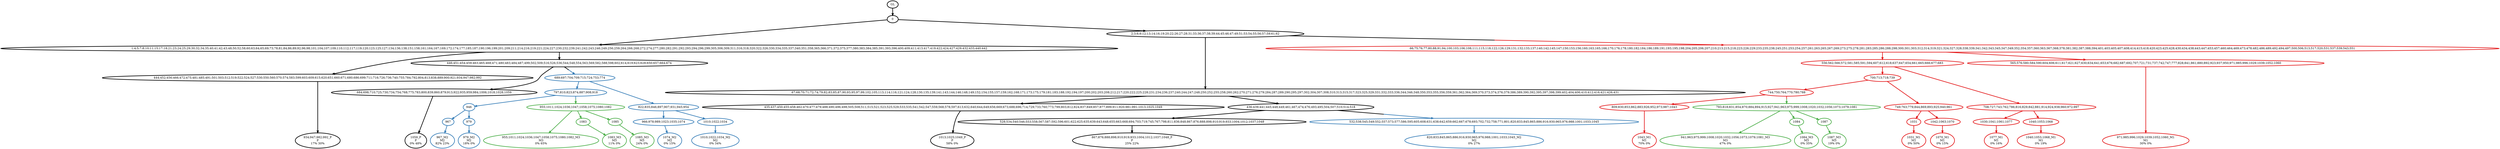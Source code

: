 digraph T {
	{
		rank=same
		54 [penwidth=3,colorscheme=set19,color=0,label="934;947;982;992_P\nP\n17% 30%"]
		51 [penwidth=3,colorscheme=set19,color=0,label="1059_P\nP\n0% 48%"]
		47 [penwidth=3,colorscheme=set19,color=0,label="1013;1025;1049_P\nP\n58% 0%"]
		44 [penwidth=3,colorscheme=set19,color=0,label="867;876;888;898;910;919;933;1004;1012;1037;1048_P\nP\n25% 22%"]
		39 [penwidth=3,colorscheme=set19,color=1,label="1043_M1\nM1\n70% 0%"]
		36 [penwidth=3,colorscheme=set19,color=1,label="1031_M1\nM1\n0% 50%"]
		34 [penwidth=3,colorscheme=set19,color=1,label="1070_M1\nM1\n0% 15%"]
		31 [penwidth=3,colorscheme=set19,color=1,label="1077_M1\nM1\n0% 16%"]
		29 [penwidth=3,colorscheme=set19,color=1,label="1040;1053;1068_M1\nM1\n0% 19%"]
		27 [penwidth=3,colorscheme=set19,color=1,label="971;985;996;1029;1039;1052;1060_M1\nM1\n30% 0%"]
		23 [penwidth=3,colorscheme=set19,color=2,label="967_M2\nM2\n82% 23%"]
		21 [penwidth=3,colorscheme=set19,color=2,label="979_M2\nM2\n18% 0%"]
		18 [penwidth=3,colorscheme=set19,color=2,label="1074_M2\nM2\n0% 15%"]
		16 [penwidth=3,colorscheme=set19,color=2,label="1010;1022;1034_M2\nM2\n0% 34%"]
		15 [penwidth=3,colorscheme=set19,color=2,label="820;833;845;865;886;916;930;965;976;988;1001;1033;1045_M2\nM2\n0% 27%"]
		14 [penwidth=3,colorscheme=set19,color=3,label="955;1011;1024;1036;1047;1058;1075;1080;1082_M3\nM3\n0% 65%"]
		12 [penwidth=3,colorscheme=set19,color=3,label="1083_M3\nM3\n11% 0%"]
		10 [penwidth=3,colorscheme=set19,color=3,label="1085_M3\nM3\n24% 0%"]
		9 [penwidth=3,colorscheme=set19,color=3,label="941;963;975;999;1008;1020;1032;1056;1073;1079;1081_M3\nM3\n47% 0%"]
		7 [penwidth=3,colorscheme=set19,color=3,label="1084_M3\nM3\n0% 35%"]
		5 [penwidth=3,colorscheme=set19,color=3,label="1087_M3\nM3\n19% 0%"]
	}
	58 [penwidth=3,colorscheme=set19,color=0,label="GL"]
	57 [penwidth=3,colorscheme=set19,color=0,label="0"]
	56 [penwidth=3,colorscheme=set19,color=0,label="1;4;5;7;8;10;11;15;17;18;21;23;24;25;29;30;32;34;35;40;41;42;43;48;50;52;58;60;63;64;65;69;73;78;81;84;86;89;92;96;98;101;104;107;109;110;112;117;119;120;123;125;127;134;136;138;151;158;161;164;167;169;172;174;177;185;187;190;196;199;201;209;211;214;216;219;221;224;227;230;232;239;241;242;243;246;249;256;259;264;266;268;272;274;277;280;282;291;292;293;294;296;299;305;306;309;311;316;318;320;322;326;330;334;335;337;340;351;358;365;366;371;372;375;377;380;383;384;385;391;393;396;400;409;411;413;417;419;422;424;427;429;432;433;440;442"]
	55 [penwidth=3,colorscheme=set19,color=0,label="444;452;456;466;472;475;481;485;491;501;503;512;519;522;524;527;530;550;560;570;574;583;599;603;609;615;620;651;660;671;680;686;699;711;716;726;736;740;755;784;792;804;813;838;889;900;921;934;947;982;992"]
	53 [penwidth=3,colorscheme=set19,color=0,label="446;451;454;459;463;465;468;471;480;483;484;487;499;502;509;516;526;536;544;548;554;563;569;582;588;598;602;614;619;623;628;650;657;664;674"]
	52 [penwidth=3,colorscheme=set19,color=0,label="684;698;710;725;730;734;754;768;775;783;800;839;860;879;913;922;935;959;984;1006;1018;1028;1059"]
	50 [penwidth=3,colorscheme=set19,color=0,label="2;3;6;9;12;13;14;16;19;20;22;26;27;28;31;33;36;37;38;39;44;45;46;47;49;51;53;54;55;56;57;59;61;62"]
	49 [penwidth=3,colorscheme=set19,color=0,label="67;68;70;71;72;74;79;82;83;85;87;90;93;95;97;99;102;105;113;114;116;121;124;128;130;135;139;141;143;144;146;148;149;152;154;155;157;159;162;168;171;173;175;179;181;183;188;192;194;197;200;202;203;208;212;217;220;222;225;228;231;234;236;237;240;244;247;248;250;252;255;258;260;262;270;271;276;279;284;287;289;290;295;297;302;304;307;308;310;313;315;317;323;325;329;331;332;333;336;344;346;348;350;353;355;356;359;361;362;364;369;370;373;374;376;379;386;389;390;392;395;397;398;399;402;404;406;410;412;416;421;426;431"]
	48 [penwidth=3,colorscheme=set19,color=0,label="435;437;450;455;458;462;470;477;479;488;490;496;498;505;508;511;515;521;523;525;529;533;535;541;542;547;559;568;578;597;613;632;640;644;649;656;669;673;688;696;714;729;733;760;773;799;803;812;824;837;849;857;877;899;911;920;981;991;1013;1025;1049"]
	46 [penwidth=3,colorscheme=set19,color=0,label="436;439;441;445;448;449;461;467;474;476;493;495;504;507;510;514;518"]
	45 [penwidth=3,colorscheme=set19,color=0,label="528;534;540;546;553;558;567;587;592;596;601;622;625;635;639;643;648;655;663;668;694;703;719;745;767;798;811;836;848;867;876;888;898;910;919;933;1004;1012;1037;1048"]
	43 [penwidth=3,colorscheme=set19,color=1,label="556;562;566;572;581;585;591;594;607;612;618;637;647;654;661;665;666;677;683"]
	42 [penwidth=3,colorscheme=set19,color=1,label="700;713;718;739"]
	41 [penwidth=3,colorscheme=set19,color=1,label="744;750;764;770;780;788"]
	40 [penwidth=3,colorscheme=set19,color=1,label="809;830;853;862;883;926;952;973;987;1043"]
	38 [penwidth=3,colorscheme=set19,color=1,label="749;763;779;844;869;893;925;940;961"]
	37 [penwidth=3,colorscheme=set19,color=1,label="1031"]
	35 [penwidth=3,colorscheme=set19,color=1,label="1042;1063;1070"]
	33 [penwidth=3,colorscheme=set19,color=1,label="708;727;743;762;786;816;829;842;881;914;924;938;960;972;997"]
	32 [penwidth=3,colorscheme=set19,color=1,label="1030;1041;1061;1077"]
	30 [penwidth=3,colorscheme=set19,color=1,label="1040;1053;1068"]
	28 [penwidth=3,colorscheme=set19,color=1,label="565;576;580;584;590;604;606;611;617;621;627;630;634;641;653;676;682;687;692;707;721;731;737;742;747;777;828;841;861;880;892;923;937;950;971;985;996;1029;1039;1052;1060"]
	26 [penwidth=3,colorscheme=set19,color=2,label="797;810;823;874;887;908;918"]
	25 [penwidth=3,colorscheme=set19,color=2,label="946"]
	24 [penwidth=3,colorscheme=set19,color=2,label="967"]
	22 [penwidth=3,colorscheme=set19,color=2,label="979"]
	20 [penwidth=3,colorscheme=set19,color=2,label="822;835;846;897;907;931;945;954"]
	19 [penwidth=3,colorscheme=set19,color=2,label="966;978;989;1023;1035;1074"]
	17 [penwidth=3,colorscheme=set19,color=2,label="1010;1022;1034"]
	13 [penwidth=3,colorscheme=set19,color=3,label="1083"]
	11 [penwidth=3,colorscheme=set19,color=3,label="1085"]
	8 [penwidth=3,colorscheme=set19,color=3,label="1084"]
	6 [penwidth=3,colorscheme=set19,color=3,label="1087"]
	4 [penwidth=3,colorscheme=set19,color=3,label="955;1011;1024;1036;1047;1058;1075;1080;1082"]
	3 [penwidth=3,colorscheme=set19,color=3,label="793;818;831;854;870;884;894;915;927;941;963;975;999;1008;1020;1032;1056;1073;1079;1081"]
	2 [penwidth=3,colorscheme=set19,color=2,label="689;697;704;709;715;724;753;774"]
	1 [penwidth=3,colorscheme=set19,color=2,label="532;538;545;549;552;557;573;577;586;595;605;608;631;638;642;659;662;667;678;693;702;732;758;771;801;820;833;845;865;886;916;930;965;976;988;1001;1033;1045"]
	0 [penwidth=3,colorscheme=set19,color=1,label="66;75;76;77;80;88;91;94;100;103;106;108;111;115;118;122;126;129;131;132;133;137;140;142;145;147;150;153;156;160;163;165;166;170;176;178;180;182;184;186;189;191;193;195;198;204;205;206;207;210;213;215;218;223;226;229;233;235;238;245;251;253;254;257;261;263;265;267;269;273;275;278;281;283;285;286;288;298;300;301;303;312;314;319;321;324;327;328;338;339;341;342;343;345;347;349;352;354;357;360;363;367;368;378;381;382;387;388;394;401;403;405;407;408;414;415;418;420;423;425;428;430;434;438;443;447;453;457;460;464;469;473;478;482;486;489;492;494;497;500;506;513;517;520;531;537;539;543;551"]
	58 -> 57 [penwidth=3,colorscheme=set19,color=0]
	57 -> 50 [penwidth=3,colorscheme=set19,color=0]
	57 -> 56 [penwidth=3,colorscheme=set19,color=0]
	56 -> 53 [penwidth=3,colorscheme=set19,color=0]
	56 -> 55 [penwidth=3,colorscheme=set19,color=0]
	55 -> 54 [penwidth=3,colorscheme=set19,color=0]
	53 -> 52 [penwidth=3,colorscheme=set19,color=0]
	53 -> 2 [penwidth=3,colorscheme=set19,color="0;0.5:2"]
	52 -> 51 [penwidth=3,colorscheme=set19,color=0]
	50 -> 49 [penwidth=3,colorscheme=set19,color=0]
	50 -> 0 [penwidth=3,colorscheme=set19,color="0;0.5:1"]
	49 -> 46 [penwidth=3,colorscheme=set19,color=0]
	49 -> 48 [penwidth=3,colorscheme=set19,color=0]
	48 -> 47 [penwidth=3,colorscheme=set19,color=0]
	46 -> 45 [penwidth=3,colorscheme=set19,color=0]
	46 -> 1 [penwidth=3,colorscheme=set19,color="0;0.5:2"]
	45 -> 44 [penwidth=3,colorscheme=set19,color=0]
	43 -> 42 [penwidth=3,colorscheme=set19,color=1]
	43 -> 33 [penwidth=3,colorscheme=set19,color=1]
	42 -> 41 [penwidth=3,colorscheme=set19,color=1]
	42 -> 38 [penwidth=3,colorscheme=set19,color=1]
	41 -> 40 [penwidth=3,colorscheme=set19,color=1]
	41 -> 3 [penwidth=3,colorscheme=set19,color="1;0.5:3"]
	40 -> 39 [penwidth=3,colorscheme=set19,color=1]
	38 -> 37 [penwidth=3,colorscheme=set19,color=1]
	38 -> 35 [penwidth=3,colorscheme=set19,color=1]
	37 -> 36 [penwidth=3,colorscheme=set19,color=1]
	35 -> 34 [penwidth=3,colorscheme=set19,color=1]
	33 -> 30 [penwidth=3,colorscheme=set19,color=1]
	33 -> 32 [penwidth=3,colorscheme=set19,color=1]
	32 -> 31 [penwidth=3,colorscheme=set19,color=1]
	30 -> 29 [penwidth=3,colorscheme=set19,color=1]
	28 -> 27 [penwidth=3,colorscheme=set19,color=1]
	26 -> 25 [penwidth=3,colorscheme=set19,color=2]
	26 -> 4 [penwidth=3,colorscheme=set19,color="2;0.5:3"]
	25 -> 24 [penwidth=3,colorscheme=set19,color=2]
	25 -> 22 [penwidth=3,colorscheme=set19,color=2]
	24 -> 23 [penwidth=3,colorscheme=set19,color=2]
	22 -> 21 [penwidth=3,colorscheme=set19,color=2]
	20 -> 17 [penwidth=3,colorscheme=set19,color=2]
	20 -> 19 [penwidth=3,colorscheme=set19,color=2]
	19 -> 18 [penwidth=3,colorscheme=set19,color=2]
	17 -> 16 [penwidth=3,colorscheme=set19,color=2]
	13 -> 12 [penwidth=3,colorscheme=set19,color=3]
	11 -> 10 [penwidth=3,colorscheme=set19,color=3]
	8 -> 7 [penwidth=3,colorscheme=set19,color=3]
	6 -> 5 [penwidth=3,colorscheme=set19,color=3]
	4 -> 14 [penwidth=3,colorscheme=set19,color=3]
	4 -> 13 [penwidth=3,colorscheme=set19,color=3]
	4 -> 11 [penwidth=3,colorscheme=set19,color=3]
	3 -> 9 [penwidth=3,colorscheme=set19,color=3]
	3 -> 8 [penwidth=3,colorscheme=set19,color=3]
	3 -> 6 [penwidth=3,colorscheme=set19,color=3]
	2 -> 26 [penwidth=3,colorscheme=set19,color=2]
	2 -> 20 [penwidth=3,colorscheme=set19,color=2]
	1 -> 15 [penwidth=3,colorscheme=set19,color=2]
	0 -> 43 [penwidth=3,colorscheme=set19,color=1]
	0 -> 28 [penwidth=3,colorscheme=set19,color=1]
}
